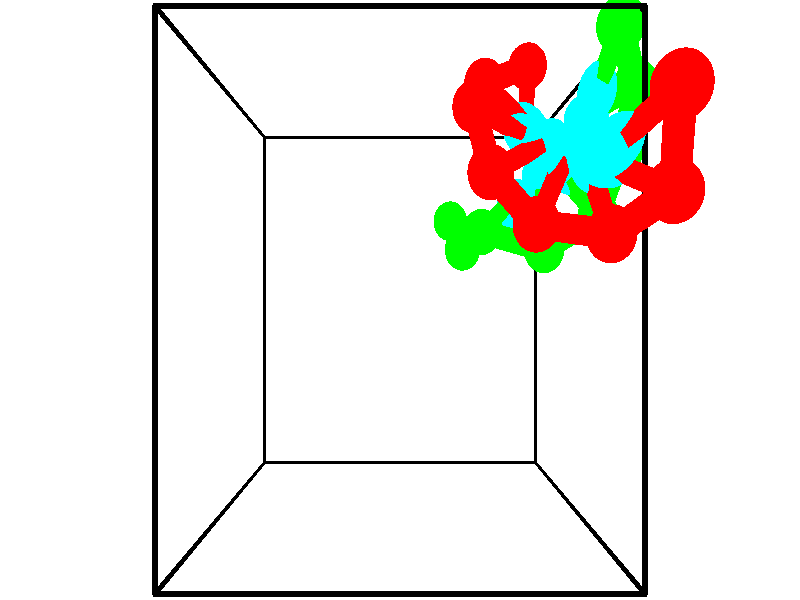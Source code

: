// switches for output
#declare DRAW_BASES = 1; // possible values are 0, 1; only relevant for DNA ribbons
#declare DRAW_BASES_TYPE = 3; // possible values are 1, 2, 3; only relevant for DNA ribbons
#declare DRAW_FOG = 0; // set to 1 to enable fog

#include "colors.inc"

#include "transforms.inc"
background { rgb <1, 1, 1>}

#default {
   normal{
       ripples 0.25
       frequency 0.20
       turbulence 0.2
       lambda 5
   }
	finish {
		phong 0.1
		phong_size 40.
	}
}

// original window dimensions: 1024x640


// camera settings

camera {
	sky <-0, 1, 0>
	up <-0, 1, 0>
	right 1.6 * <1, 0, 0>
	location <2.5, 2.5, 11.1562>
	look_at <2.5, 2.5, 2.5>
	direction <0, 0, -8.6562>
	angle 67.0682
}


# declare cpy_camera_pos = <2.5, 2.5, 11.1562>;
# if (DRAW_FOG = 1)
fog {
	fog_type 2
	up vnormalize(cpy_camera_pos)
	color rgbt<1,1,1,0.3>
	distance 1e-5
	fog_alt 3e-3
	fog_offset 4
}
# end


// LIGHTS

# declare lum = 6;
global_settings {
	ambient_light rgb lum * <0.05, 0.05, 0.05>
	max_trace_level 15
}# declare cpy_direct_light_amount = 0.25;
light_source
{	1000 * <-1, -1, 1>,
	rgb lum * cpy_direct_light_amount
	parallel
}

light_source
{	1000 * <1, 1, -1>,
	rgb lum * cpy_direct_light_amount
	parallel
}

// strand 0

// nucleotide -1

// particle -1
sphere {
	<4.884851, 4.018929, 6.041791> 0.250000
	pigment { color rgbt <1,0,0,0> }
	no_shadow
}
cylinder {
	<4.566185, 3.777630, 6.026736>,  <4.374985, 3.632850, 6.017703>, 0.100000
	pigment { color rgbt <1,0,0,0> }
	no_shadow
}
cylinder {
	<4.566185, 3.777630, 6.026736>,  <4.884851, 4.018929, 6.041791>, 0.100000
	pigment { color rgbt <1,0,0,0> }
	no_shadow
}

// particle -1
sphere {
	<4.566185, 3.777630, 6.026736> 0.100000
	pigment { color rgbt <1,0,0,0> }
	no_shadow
}
sphere {
	0, 1
	scale<0.080000,0.200000,0.300000>
	matrix <-0.100570, 0.193702, -0.975892,
		0.595996, -0.773673, -0.214985,
		-0.796665, -0.603249, -0.037637,
		4.327186, 3.596655, 6.015445>
	pigment { color rgbt <0,1,1,0> }
	no_shadow
}
cylinder {
	<4.987209, 3.324567, 5.685826>,  <4.884851, 4.018929, 6.041791>, 0.130000
	pigment { color rgbt <1,0,0,0> }
	no_shadow
}

// nucleotide -1

// particle -1
sphere {
	<4.987209, 3.324567, 5.685826> 0.250000
	pigment { color rgbt <1,0,0,0> }
	no_shadow
}
cylinder {
	<4.615845, 3.465321, 5.638110>,  <4.393026, 3.549773, 5.609480>, 0.100000
	pigment { color rgbt <1,0,0,0> }
	no_shadow
}
cylinder {
	<4.615845, 3.465321, 5.638110>,  <4.987209, 3.324567, 5.685826>, 0.100000
	pigment { color rgbt <1,0,0,0> }
	no_shadow
}

// particle -1
sphere {
	<4.615845, 3.465321, 5.638110> 0.100000
	pigment { color rgbt <1,0,0,0> }
	no_shadow
}
sphere {
	0, 1
	scale<0.080000,0.200000,0.300000>
	matrix <0.173204, 0.125836, -0.976814,
		-0.328714, -0.927547, -0.177775,
		-0.928411, 0.351884, -0.119291,
		4.337321, 3.570886, 5.602323>
	pigment { color rgbt <0,1,1,0> }
	no_shadow
}
cylinder {
	<4.656489, 3.062174, 4.994188>,  <4.987209, 3.324567, 5.685826>, 0.130000
	pigment { color rgbt <1,0,0,0> }
	no_shadow
}

// nucleotide -1

// particle -1
sphere {
	<4.656489, 3.062174, 4.994188> 0.250000
	pigment { color rgbt <1,0,0,0> }
	no_shadow
}
cylinder {
	<4.480667, 3.403648, 5.105912>,  <4.375174, 3.608533, 5.172946>, 0.100000
	pigment { color rgbt <1,0,0,0> }
	no_shadow
}
cylinder {
	<4.480667, 3.403648, 5.105912>,  <4.656489, 3.062174, 4.994188>, 0.100000
	pigment { color rgbt <1,0,0,0> }
	no_shadow
}

// particle -1
sphere {
	<4.480667, 3.403648, 5.105912> 0.100000
	pigment { color rgbt <1,0,0,0> }
	no_shadow
}
sphere {
	0, 1
	scale<0.080000,0.200000,0.300000>
	matrix <-0.174527, 0.223861, -0.958867,
		-0.881097, -0.470221, 0.050592,
		-0.439554, 0.853685, 0.279309,
		4.348801, 3.659754, 5.189705>
	pigment { color rgbt <0,1,1,0> }
	no_shadow
}
cylinder {
	<3.956000, 3.172081, 4.715824>,  <4.656489, 3.062174, 4.994188>, 0.130000
	pigment { color rgbt <1,0,0,0> }
	no_shadow
}

// nucleotide -1

// particle -1
sphere {
	<3.956000, 3.172081, 4.715824> 0.250000
	pigment { color rgbt <1,0,0,0> }
	no_shadow
}
cylinder {
	<4.124535, 3.529202, 4.779548>,  <4.225655, 3.743474, 4.817782>, 0.100000
	pigment { color rgbt <1,0,0,0> }
	no_shadow
}
cylinder {
	<4.124535, 3.529202, 4.779548>,  <3.956000, 3.172081, 4.715824>, 0.100000
	pigment { color rgbt <1,0,0,0> }
	no_shadow
}

// particle -1
sphere {
	<4.124535, 3.529202, 4.779548> 0.100000
	pigment { color rgbt <1,0,0,0> }
	no_shadow
}
sphere {
	0, 1
	scale<0.080000,0.200000,0.300000>
	matrix <-0.278227, 0.294443, -0.914272,
		-0.863172, 0.340891, 0.372461,
		0.421336, 0.892803, 0.159310,
		4.250935, 3.797042, 4.827341>
	pigment { color rgbt <0,1,1,0> }
	no_shadow
}
cylinder {
	<3.482884, 3.653764, 4.608296>,  <3.956000, 3.172081, 4.715824>, 0.130000
	pigment { color rgbt <1,0,0,0> }
	no_shadow
}

// nucleotide -1

// particle -1
sphere {
	<3.482884, 3.653764, 4.608296> 0.250000
	pigment { color rgbt <1,0,0,0> }
	no_shadow
}
cylinder {
	<3.836655, 3.824703, 4.533288>,  <4.048917, 3.927267, 4.488283>, 0.100000
	pigment { color rgbt <1,0,0,0> }
	no_shadow
}
cylinder {
	<3.836655, 3.824703, 4.533288>,  <3.482884, 3.653764, 4.608296>, 0.100000
	pigment { color rgbt <1,0,0,0> }
	no_shadow
}

// particle -1
sphere {
	<3.836655, 3.824703, 4.533288> 0.100000
	pigment { color rgbt <1,0,0,0> }
	no_shadow
}
sphere {
	0, 1
	scale<0.080000,0.200000,0.300000>
	matrix <-0.304222, 0.223247, -0.926072,
		-0.353893, 0.876090, 0.327454,
		0.884426, 0.427349, -0.187520,
		4.101983, 3.952908, 4.477032>
	pigment { color rgbt <0,1,1,0> }
	no_shadow
}
cylinder {
	<3.348422, 4.340070, 4.268468>,  <3.482884, 3.653764, 4.608296>, 0.130000
	pigment { color rgbt <1,0,0,0> }
	no_shadow
}

// nucleotide -1

// particle -1
sphere {
	<3.348422, 4.340070, 4.268468> 0.250000
	pigment { color rgbt <1,0,0,0> }
	no_shadow
}
cylinder {
	<3.708366, 4.202129, 4.161641>,  <3.924333, 4.119365, 4.097545>, 0.100000
	pigment { color rgbt <1,0,0,0> }
	no_shadow
}
cylinder {
	<3.708366, 4.202129, 4.161641>,  <3.348422, 4.340070, 4.268468>, 0.100000
	pigment { color rgbt <1,0,0,0> }
	no_shadow
}

// particle -1
sphere {
	<3.708366, 4.202129, 4.161641> 0.100000
	pigment { color rgbt <1,0,0,0> }
	no_shadow
}
sphere {
	0, 1
	scale<0.080000,0.200000,0.300000>
	matrix <-0.193212, 0.233792, -0.952896,
		0.391046, 0.909075, 0.143752,
		0.899862, -0.344852, -0.267068,
		3.978325, 4.098674, 4.081521>
	pigment { color rgbt <0,1,1,0> }
	no_shadow
}
cylinder {
	<3.543271, 4.733682, 3.692315>,  <3.348422, 4.340070, 4.268468>, 0.130000
	pigment { color rgbt <1,0,0,0> }
	no_shadow
}

// nucleotide -1

// particle -1
sphere {
	<3.543271, 4.733682, 3.692315> 0.250000
	pigment { color rgbt <1,0,0,0> }
	no_shadow
}
cylinder {
	<3.858849, 4.488583, 3.673944>,  <4.048195, 4.341523, 3.662922>, 0.100000
	pigment { color rgbt <1,0,0,0> }
	no_shadow
}
cylinder {
	<3.858849, 4.488583, 3.673944>,  <3.543271, 4.733682, 3.692315>, 0.100000
	pigment { color rgbt <1,0,0,0> }
	no_shadow
}

// particle -1
sphere {
	<3.858849, 4.488583, 3.673944> 0.100000
	pigment { color rgbt <1,0,0,0> }
	no_shadow
}
sphere {
	0, 1
	scale<0.080000,0.200000,0.300000>
	matrix <0.065686, 0.158416, -0.985185,
		0.610945, 0.774238, 0.165230,
		0.788943, -0.612747, -0.045927,
		4.095531, 4.304759, 3.660167>
	pigment { color rgbt <0,1,1,0> }
	no_shadow
}
cylinder {
	<4.173323, 5.054352, 3.229107>,  <3.543271, 4.733682, 3.692315>, 0.130000
	pigment { color rgbt <1,0,0,0> }
	no_shadow
}

// nucleotide -1

// particle -1
sphere {
	<4.173323, 5.054352, 3.229107> 0.250000
	pigment { color rgbt <1,0,0,0> }
	no_shadow
}
cylinder {
	<4.158813, 4.655037, 3.247458>,  <4.150108, 4.415448, 3.258469>, 0.100000
	pigment { color rgbt <1,0,0,0> }
	no_shadow
}
cylinder {
	<4.158813, 4.655037, 3.247458>,  <4.173323, 5.054352, 3.229107>, 0.100000
	pigment { color rgbt <1,0,0,0> }
	no_shadow
}

// particle -1
sphere {
	<4.158813, 4.655037, 3.247458> 0.100000
	pigment { color rgbt <1,0,0,0> }
	no_shadow
}
sphere {
	0, 1
	scale<0.080000,0.200000,0.300000>
	matrix <-0.094256, -0.042286, -0.994650,
		0.994887, -0.040403, -0.092560,
		-0.036273, -0.998288, 0.045878,
		4.147932, 4.355550, 3.261222>
	pigment { color rgbt <0,1,1,0> }
	no_shadow
}
// strand 1

// nucleotide -1

// particle -1
sphere {
	<3.260756, 3.492717, 2.010226> 0.250000
	pigment { color rgbt <0,1,0,0> }
	no_shadow
}
cylinder {
	<3.655304, 3.441620, 2.051714>,  <3.892033, 3.410962, 2.076607>, 0.100000
	pigment { color rgbt <0,1,0,0> }
	no_shadow
}
cylinder {
	<3.655304, 3.441620, 2.051714>,  <3.260756, 3.492717, 2.010226>, 0.100000
	pigment { color rgbt <0,1,0,0> }
	no_shadow
}

// particle -1
sphere {
	<3.655304, 3.441620, 2.051714> 0.100000
	pigment { color rgbt <0,1,0,0> }
	no_shadow
}
sphere {
	0, 1
	scale<0.080000,0.200000,0.300000>
	matrix <-0.086744, 0.131966, 0.987451,
		-0.139827, -0.982989, 0.119086,
		0.986369, -0.127743, 0.103721,
		3.951215, 3.403297, 2.082830>
	pigment { color rgbt <0,1,1,0> }
	no_shadow
}
cylinder {
	<3.387922, 3.098137, 2.572696>,  <3.260756, 3.492717, 2.010226>, 0.130000
	pigment { color rgbt <0,1,0,0> }
	no_shadow
}

// nucleotide -1

// particle -1
sphere {
	<3.387922, 3.098137, 2.572696> 0.250000
	pigment { color rgbt <0,1,0,0> }
	no_shadow
}
cylinder {
	<3.723724, 3.307892, 2.515778>,  <3.925206, 3.433745, 2.481627>, 0.100000
	pigment { color rgbt <0,1,0,0> }
	no_shadow
}
cylinder {
	<3.723724, 3.307892, 2.515778>,  <3.387922, 3.098137, 2.572696>, 0.100000
	pigment { color rgbt <0,1,0,0> }
	no_shadow
}

// particle -1
sphere {
	<3.723724, 3.307892, 2.515778> 0.100000
	pigment { color rgbt <0,1,0,0> }
	no_shadow
}
sphere {
	0, 1
	scale<0.080000,0.200000,0.300000>
	matrix <-0.009664, 0.276256, 0.961036,
		0.543266, -0.805419, 0.236986,
		0.839505, 0.524388, -0.142296,
		3.975576, 3.465208, 2.473089>
	pigment { color rgbt <0,1,1,0> }
	no_shadow
}
cylinder {
	<3.565481, 3.239922, 3.273097>,  <3.387922, 3.098137, 2.572696>, 0.130000
	pigment { color rgbt <0,1,0,0> }
	no_shadow
}

// nucleotide -1

// particle -1
sphere {
	<3.565481, 3.239922, 3.273097> 0.250000
	pigment { color rgbt <0,1,0,0> }
	no_shadow
}
cylinder {
	<3.836731, 3.475319, 3.096996>,  <3.999481, 3.616557, 2.991335>, 0.100000
	pigment { color rgbt <0,1,0,0> }
	no_shadow
}
cylinder {
	<3.836731, 3.475319, 3.096996>,  <3.565481, 3.239922, 3.273097>, 0.100000
	pigment { color rgbt <0,1,0,0> }
	no_shadow
}

// particle -1
sphere {
	<3.836731, 3.475319, 3.096996> 0.100000
	pigment { color rgbt <0,1,0,0> }
	no_shadow
}
sphere {
	0, 1
	scale<0.080000,0.200000,0.300000>
	matrix <0.341446, 0.278189, 0.897790,
		0.650816, -0.759136, -0.012291,
		0.678125, 0.588492, -0.440254,
		4.040169, 3.651866, 2.964920>
	pigment { color rgbt <0,1,1,0> }
	no_shadow
}
cylinder {
	<4.340636, 3.035252, 3.446274>,  <3.565481, 3.239922, 3.273097>, 0.130000
	pigment { color rgbt <0,1,0,0> }
	no_shadow
}

// nucleotide -1

// particle -1
sphere {
	<4.340636, 3.035252, 3.446274> 0.250000
	pigment { color rgbt <0,1,0,0> }
	no_shadow
}
cylinder {
	<4.284279, 3.428749, 3.401735>,  <4.250465, 3.664848, 3.375011>, 0.100000
	pigment { color rgbt <0,1,0,0> }
	no_shadow
}
cylinder {
	<4.284279, 3.428749, 3.401735>,  <4.340636, 3.035252, 3.446274>, 0.100000
	pigment { color rgbt <0,1,0,0> }
	no_shadow
}

// particle -1
sphere {
	<4.284279, 3.428749, 3.401735> 0.100000
	pigment { color rgbt <0,1,0,0> }
	no_shadow
}
sphere {
	0, 1
	scale<0.080000,0.200000,0.300000>
	matrix <0.450016, 0.163815, 0.877866,
		0.881836, 0.073576, -0.465781,
		-0.140892, 0.983743, -0.111347,
		4.242012, 3.723872, 3.368330>
	pigment { color rgbt <0,1,1,0> }
	no_shadow
}
cylinder {
	<4.995550, 3.378746, 3.548324>,  <4.340636, 3.035252, 3.446274>, 0.130000
	pigment { color rgbt <0,1,0,0> }
	no_shadow
}

// nucleotide -1

// particle -1
sphere {
	<4.995550, 3.378746, 3.548324> 0.250000
	pigment { color rgbt <0,1,0,0> }
	no_shadow
}
cylinder {
	<4.698326, 3.640762, 3.603147>,  <4.519992, 3.797972, 3.636040>, 0.100000
	pigment { color rgbt <0,1,0,0> }
	no_shadow
}
cylinder {
	<4.698326, 3.640762, 3.603147>,  <4.995550, 3.378746, 3.548324>, 0.100000
	pigment { color rgbt <0,1,0,0> }
	no_shadow
}

// particle -1
sphere {
	<4.698326, 3.640762, 3.603147> 0.100000
	pigment { color rgbt <0,1,0,0> }
	no_shadow
}
sphere {
	0, 1
	scale<0.080000,0.200000,0.300000>
	matrix <0.342626, 0.196441, 0.918705,
		0.574865, 0.729611, -0.370401,
		-0.743059, 0.655041, 0.137057,
		4.475409, 3.837275, 3.644264>
	pigment { color rgbt <0,1,1,0> }
	no_shadow
}
cylinder {
	<5.213120, 4.032229, 3.794217>,  <4.995550, 3.378746, 3.548324>, 0.130000
	pigment { color rgbt <0,1,0,0> }
	no_shadow
}

// nucleotide -1

// particle -1
sphere {
	<5.213120, 4.032229, 3.794217> 0.250000
	pigment { color rgbt <0,1,0,0> }
	no_shadow
}
cylinder {
	<4.825882, 4.031357, 3.894448>,  <4.593539, 4.030833, 3.954587>, 0.100000
	pigment { color rgbt <0,1,0,0> }
	no_shadow
}
cylinder {
	<4.825882, 4.031357, 3.894448>,  <5.213120, 4.032229, 3.794217>, 0.100000
	pigment { color rgbt <0,1,0,0> }
	no_shadow
}

// particle -1
sphere {
	<4.825882, 4.031357, 3.894448> 0.100000
	pigment { color rgbt <0,1,0,0> }
	no_shadow
}
sphere {
	0, 1
	scale<0.080000,0.200000,0.300000>
	matrix <0.234679, 0.342714, 0.909655,
		-0.087861, 0.939437, -0.331268,
		-0.968094, -0.002181, 0.250577,
		4.535454, 4.030703, 3.969621>
	pigment { color rgbt <0,1,1,0> }
	no_shadow
}
cylinder {
	<5.196029, 4.538767, 4.236311>,  <5.213120, 4.032229, 3.794217>, 0.130000
	pigment { color rgbt <0,1,0,0> }
	no_shadow
}

// nucleotide -1

// particle -1
sphere {
	<5.196029, 4.538767, 4.236311> 0.250000
	pigment { color rgbt <0,1,0,0> }
	no_shadow
}
cylinder {
	<4.850525, 4.361893, 4.332967>,  <4.643222, 4.255768, 4.390960>, 0.100000
	pigment { color rgbt <0,1,0,0> }
	no_shadow
}
cylinder {
	<4.850525, 4.361893, 4.332967>,  <5.196029, 4.538767, 4.236311>, 0.100000
	pigment { color rgbt <0,1,0,0> }
	no_shadow
}

// particle -1
sphere {
	<4.850525, 4.361893, 4.332967> 0.100000
	pigment { color rgbt <0,1,0,0> }
	no_shadow
}
sphere {
	0, 1
	scale<0.080000,0.200000,0.300000>
	matrix <0.205057, 0.129585, 0.970133,
		-0.460292, 0.887513, -0.021257,
		-0.863761, -0.442185, 0.241638,
		4.591396, 4.229237, 4.405458>
	pigment { color rgbt <0,1,1,0> }
	no_shadow
}
cylinder {
	<4.854635, 4.952997, 4.718147>,  <5.196029, 4.538767, 4.236311>, 0.130000
	pigment { color rgbt <0,1,0,0> }
	no_shadow
}

// nucleotide -1

// particle -1
sphere {
	<4.854635, 4.952997, 4.718147> 0.250000
	pigment { color rgbt <0,1,0,0> }
	no_shadow
}
cylinder {
	<4.689507, 4.594757, 4.784457>,  <4.590429, 4.379813, 4.824243>, 0.100000
	pigment { color rgbt <0,1,0,0> }
	no_shadow
}
cylinder {
	<4.689507, 4.594757, 4.784457>,  <4.854635, 4.952997, 4.718147>, 0.100000
	pigment { color rgbt <0,1,0,0> }
	no_shadow
}

// particle -1
sphere {
	<4.689507, 4.594757, 4.784457> 0.100000
	pigment { color rgbt <0,1,0,0> }
	no_shadow
}
sphere {
	0, 1
	scale<0.080000,0.200000,0.300000>
	matrix <0.116178, 0.128744, 0.984849,
		-0.903372, 0.425826, 0.050901,
		-0.412821, -0.895599, 0.165775,
		4.565660, 4.326077, 4.834189>
	pigment { color rgbt <0,1,1,0> }
	no_shadow
}
// box output
cylinder {
	<0.000000, 0.000000, 0.000000>,  <5.000000, 0.000000, 0.000000>, 0.025000
	pigment { color rgbt <0,0,0,0> }
	no_shadow
}
cylinder {
	<0.000000, 0.000000, 0.000000>,  <0.000000, 5.000000, 0.000000>, 0.025000
	pigment { color rgbt <0,0,0,0> }
	no_shadow
}
cylinder {
	<0.000000, 0.000000, 0.000000>,  <0.000000, 0.000000, 5.000000>, 0.025000
	pigment { color rgbt <0,0,0,0> }
	no_shadow
}
cylinder {
	<5.000000, 5.000000, 5.000000>,  <0.000000, 5.000000, 5.000000>, 0.025000
	pigment { color rgbt <0,0,0,0> }
	no_shadow
}
cylinder {
	<5.000000, 5.000000, 5.000000>,  <5.000000, 0.000000, 5.000000>, 0.025000
	pigment { color rgbt <0,0,0,0> }
	no_shadow
}
cylinder {
	<5.000000, 5.000000, 5.000000>,  <5.000000, 5.000000, 0.000000>, 0.025000
	pigment { color rgbt <0,0,0,0> }
	no_shadow
}
cylinder {
	<0.000000, 0.000000, 5.000000>,  <0.000000, 5.000000, 5.000000>, 0.025000
	pigment { color rgbt <0,0,0,0> }
	no_shadow
}
cylinder {
	<0.000000, 0.000000, 5.000000>,  <5.000000, 0.000000, 5.000000>, 0.025000
	pigment { color rgbt <0,0,0,0> }
	no_shadow
}
cylinder {
	<5.000000, 5.000000, 0.000000>,  <0.000000, 5.000000, 0.000000>, 0.025000
	pigment { color rgbt <0,0,0,0> }
	no_shadow
}
cylinder {
	<5.000000, 5.000000, 0.000000>,  <5.000000, 0.000000, 0.000000>, 0.025000
	pigment { color rgbt <0,0,0,0> }
	no_shadow
}
cylinder {
	<5.000000, 0.000000, 5.000000>,  <5.000000, 0.000000, 0.000000>, 0.025000
	pigment { color rgbt <0,0,0,0> }
	no_shadow
}
cylinder {
	<0.000000, 5.000000, 0.000000>,  <0.000000, 5.000000, 5.000000>, 0.025000
	pigment { color rgbt <0,0,0,0> }
	no_shadow
}
// end of box output
